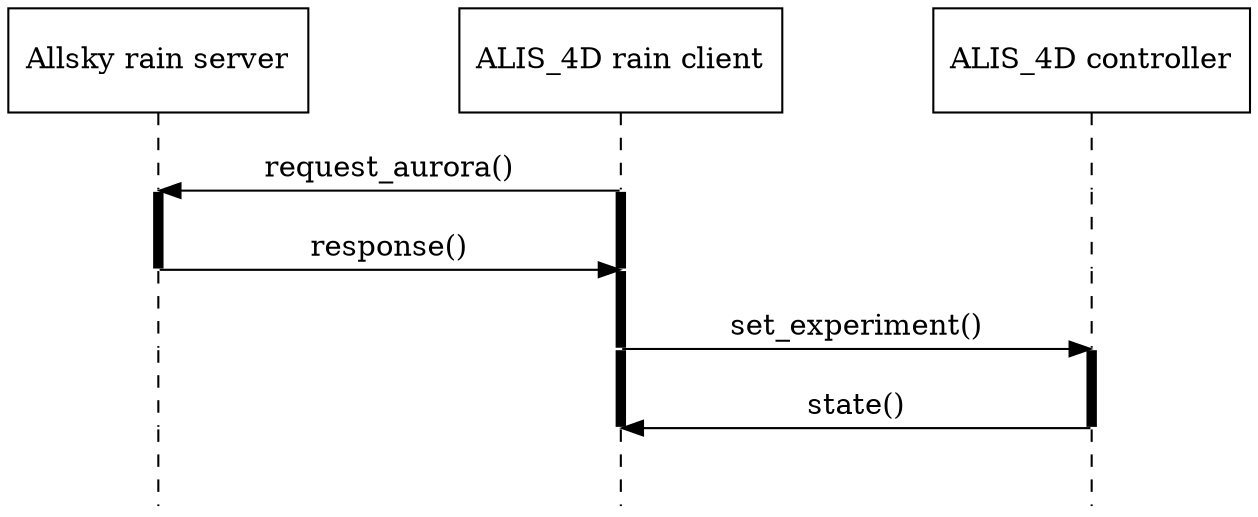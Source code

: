 digraph sequence {
    dpi=300;
    graph [overlap=true, splines=line, nodesep=1.0, ordering=out];
    edge [arrowhead=none];
    node [shape=none, width=0, height=0, label=""];
    {
        rank=same;
        node[shape=rectangle, height=0.7, width=2];
        ask[label="Allsky rain server"];
        a4d[label="ALIS_4D rain client"];
        a4dc[label="ALIS_4D controller"];
    }
    {
        edge [style=dashed, weight=6];
        ask -> a1;
        edge [penwidth=5; style=solid];
        a1 -> a2;
        edge [style=dashed, penwidth=1];
        a2 -> a3 -> a4 -> a5;
    }
    {
        edge [style=dashed, weight=6];
        a4d -> b1;
        edge [penwidth=5; style=solid];
        b1 -> b2 -> b3 -> b4;
        edge [style=dashed, penwidth=1];
        b4 -> b5;
    }
    {
        edge [style=dashed, weight=6];
        a4dc -> c1 -> c2 -> c3;
        edge [penwidth=5; style=solid];
        c3 -> c4;
        edge [style=dashed, penwidth=1];
        c4 -> c5;
    }
    { rank=same; a1 -> b1 [label="request_aurora()", arrowhead=normal, dir=back]; b1 -> c1 [style=invis]; }
    { rank=same; a2 -> b2 [label="response()", arrowhead=normal]; b2 -> c2 [style=invis]; }
    { rank=same; a3 -> b3 [style=invis]; b3 -> c3 [label="set_experiment()", arrowhead=normal]; }
    { rank=same; a4 -> b4 [style=invis]; b4 -> c4 [label="state()", arrowhead=normal, dir=back]; }
}
